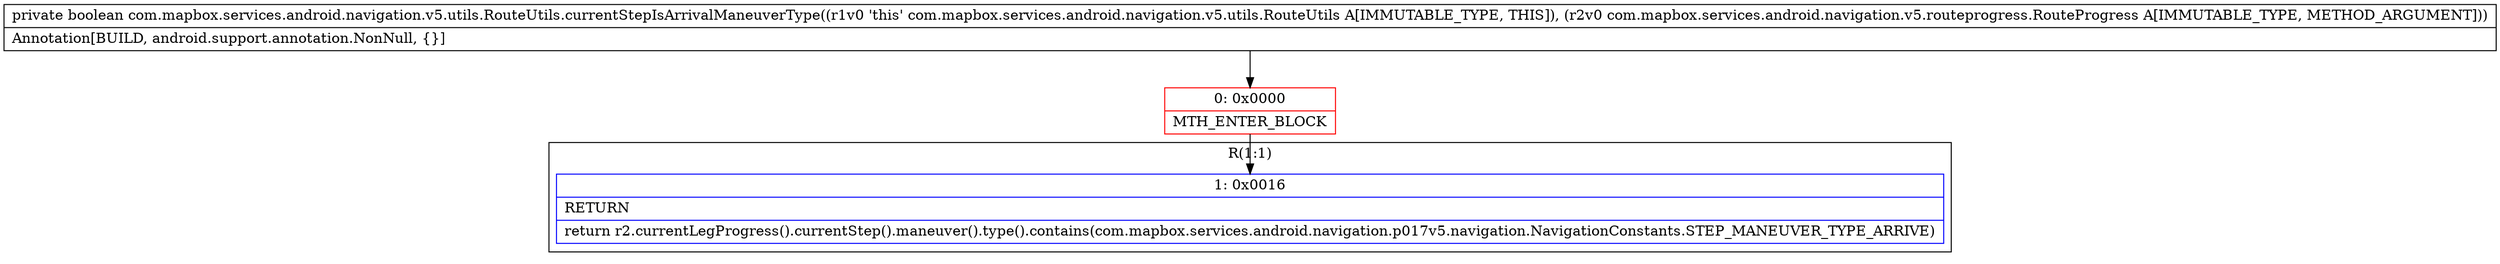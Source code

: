 digraph "CFG forcom.mapbox.services.android.navigation.v5.utils.RouteUtils.currentStepIsArrivalManeuverType(Lcom\/mapbox\/services\/android\/navigation\/v5\/routeprogress\/RouteProgress;)Z" {
subgraph cluster_Region_903576583 {
label = "R(1:1)";
node [shape=record,color=blue];
Node_1 [shape=record,label="{1\:\ 0x0016|RETURN\l|return r2.currentLegProgress().currentStep().maneuver().type().contains(com.mapbox.services.android.navigation.p017v5.navigation.NavigationConstants.STEP_MANEUVER_TYPE_ARRIVE)\l}"];
}
Node_0 [shape=record,color=red,label="{0\:\ 0x0000|MTH_ENTER_BLOCK\l}"];
MethodNode[shape=record,label="{private boolean com.mapbox.services.android.navigation.v5.utils.RouteUtils.currentStepIsArrivalManeuverType((r1v0 'this' com.mapbox.services.android.navigation.v5.utils.RouteUtils A[IMMUTABLE_TYPE, THIS]), (r2v0 com.mapbox.services.android.navigation.v5.routeprogress.RouteProgress A[IMMUTABLE_TYPE, METHOD_ARGUMENT]))  | Annotation[BUILD, android.support.annotation.NonNull, \{\}]\l}"];
MethodNode -> Node_0;
Node_0 -> Node_1;
}

